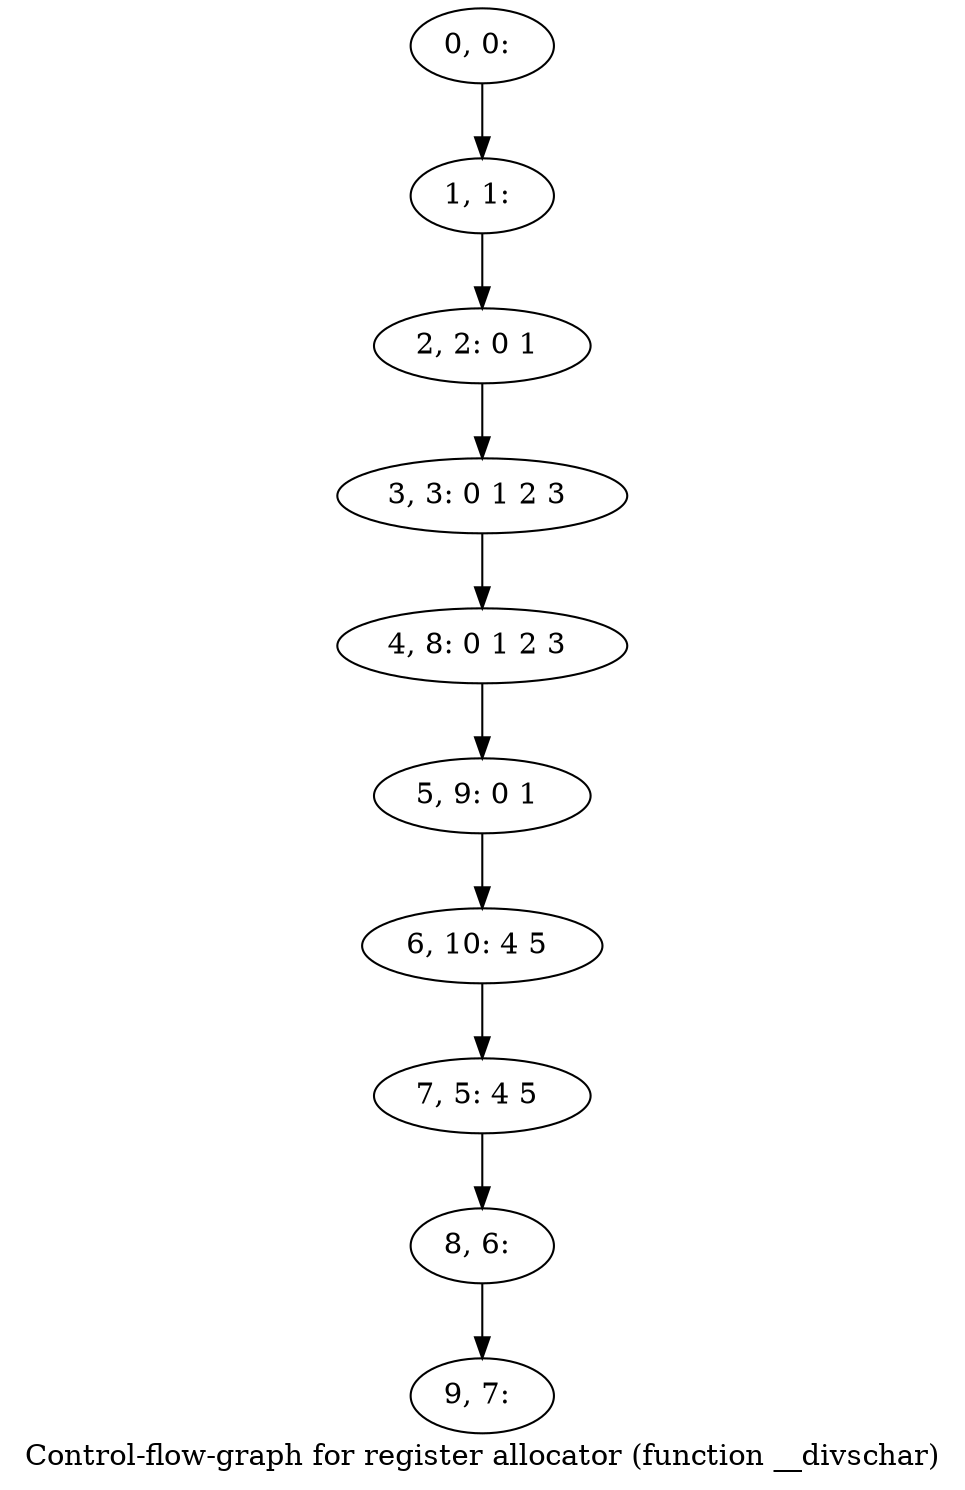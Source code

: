 digraph G {
graph [label="Control-flow-graph for register allocator (function __divschar)"]
0[label="0, 0: "];
1[label="1, 1: "];
2[label="2, 2: 0 1 "];
3[label="3, 3: 0 1 2 3 "];
4[label="4, 8: 0 1 2 3 "];
5[label="5, 9: 0 1 "];
6[label="6, 10: 4 5 "];
7[label="7, 5: 4 5 "];
8[label="8, 6: "];
9[label="9, 7: "];
0->1 ;
1->2 ;
2->3 ;
3->4 ;
4->5 ;
5->6 ;
6->7 ;
7->8 ;
8->9 ;
}
